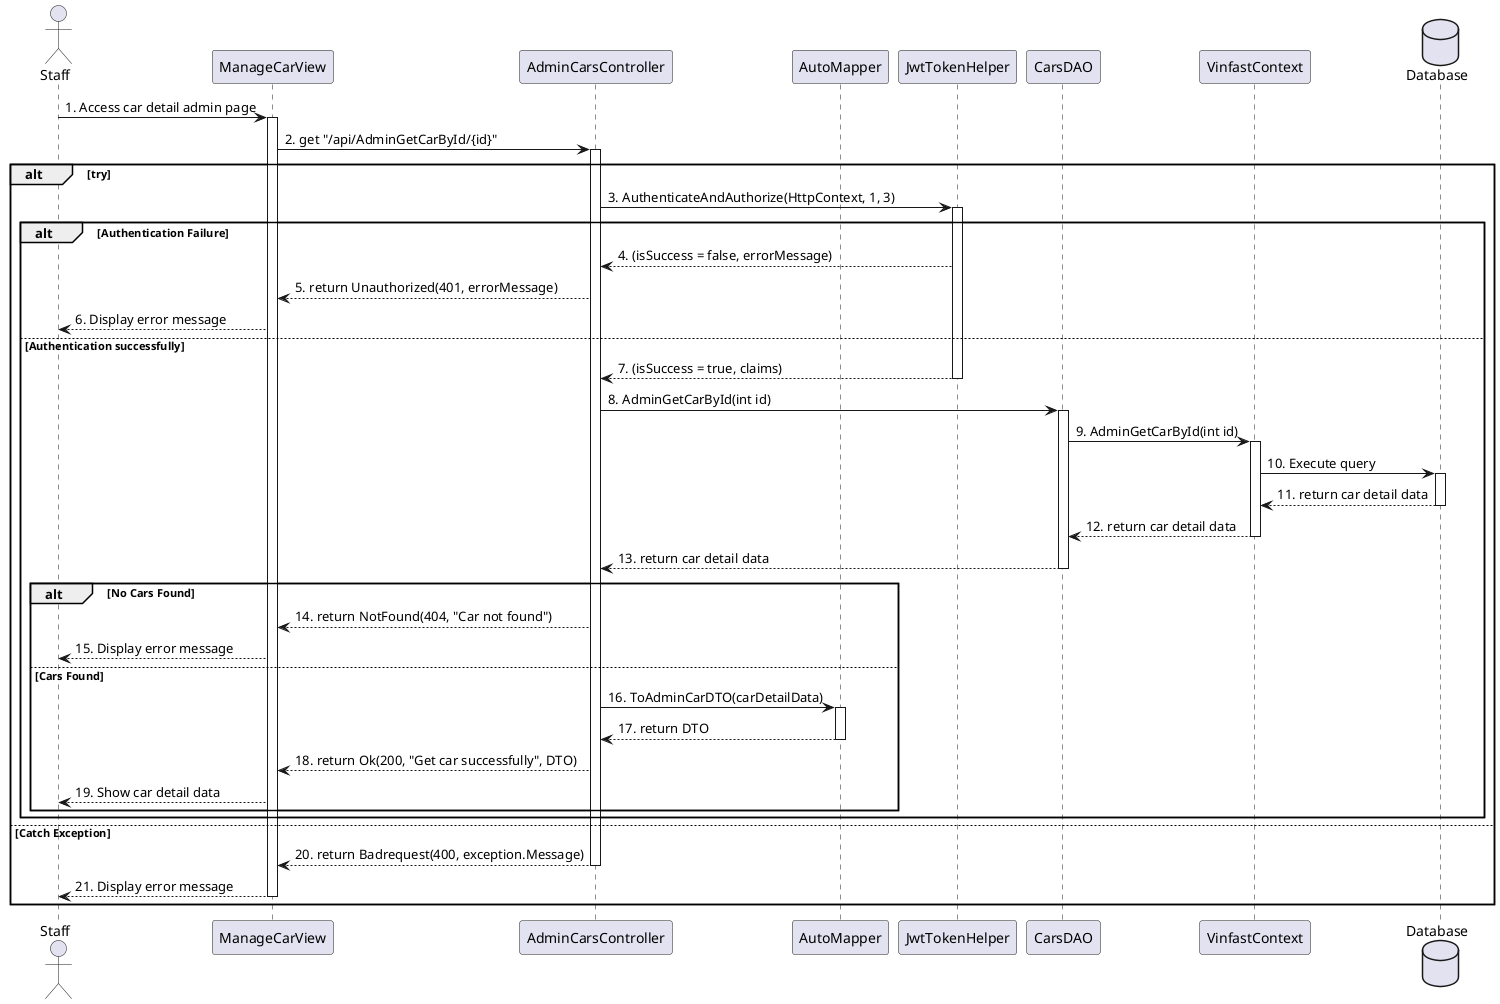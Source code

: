 @startuml
actor Staff
participant ManageCarView
participant AdminCarsController
participant AutoMapper
participant JwtTokenHelper
participant CarsDAO
participant VinfastContext
database Database

Staff -> ManageCarView: 1. Access car detail admin page
activate ManageCarView

    ManageCarView -> AdminCarsController: 2. get "/api/AdminGetCarById/{id}"
alt try
    activate AdminCarsController

    AdminCarsController -> JwtTokenHelper: 3. AuthenticateAndAuthorize(HttpContext, 1, 3)
        alt Authentication Failure
            activate JwtTokenHelper
            JwtTokenHelper --> AdminCarsController: 4. (isSuccess = false, errorMessage)
            AdminCarsController --> ManageCarView: 5. return Unauthorized(401, errorMessage)
            ManageCarView --> Staff: 6. Display error message
            
        else Authentication successfully
            JwtTokenHelper --> AdminCarsController: 7. (isSuccess = true, claims)
            deactivate JwtTokenHelper
            
            AdminCarsController -> CarsDAO: 8. AdminGetCarById(int id)
            activate CarsDAO
            
            CarsDAO -> VinfastContext: 9. AdminGetCarById(int id)
            activate VinfastContext
            
            VinfastContext -> Database: 10. Execute query
            activate Database
            Database --> VinfastContext: 11. return car detail data
            deactivate Database
            
            VinfastContext --> CarsDAO: 12. return car detail data
            deactivate VinfastContext
            CarsDAO --> AdminCarsController: 13. return car detail data
            deactivate CarsDAO

            alt No Cars Found
                AdminCarsController --> ManageCarView: 14. return NotFound(404, "Car not found")
                ManageCarView --> Staff: 15. Display error message
            else Cars Found
                AdminCarsController -> AutoMapper: 16. ToAdminCarDTO(carDetailData)
                activate AutoMapper
                AutoMapper --> AdminCarsController: 17. return DTO 
                deactivate AutoMapper
                AdminCarsController --> ManageCarView: 18. return Ok(200, "Get car successfully", DTO)
                ManageCarView --> Staff: 19. Show car detail data
            end
        
    end

else Catch Exception
    AdminCarsController --> ManageCarView: 20. return Badrequest(400, exception.Message)
    deactivate AdminCarsController
    ManageCarView --> Staff: 21. Display error message
deactivate ManageCarView
end

@enduml